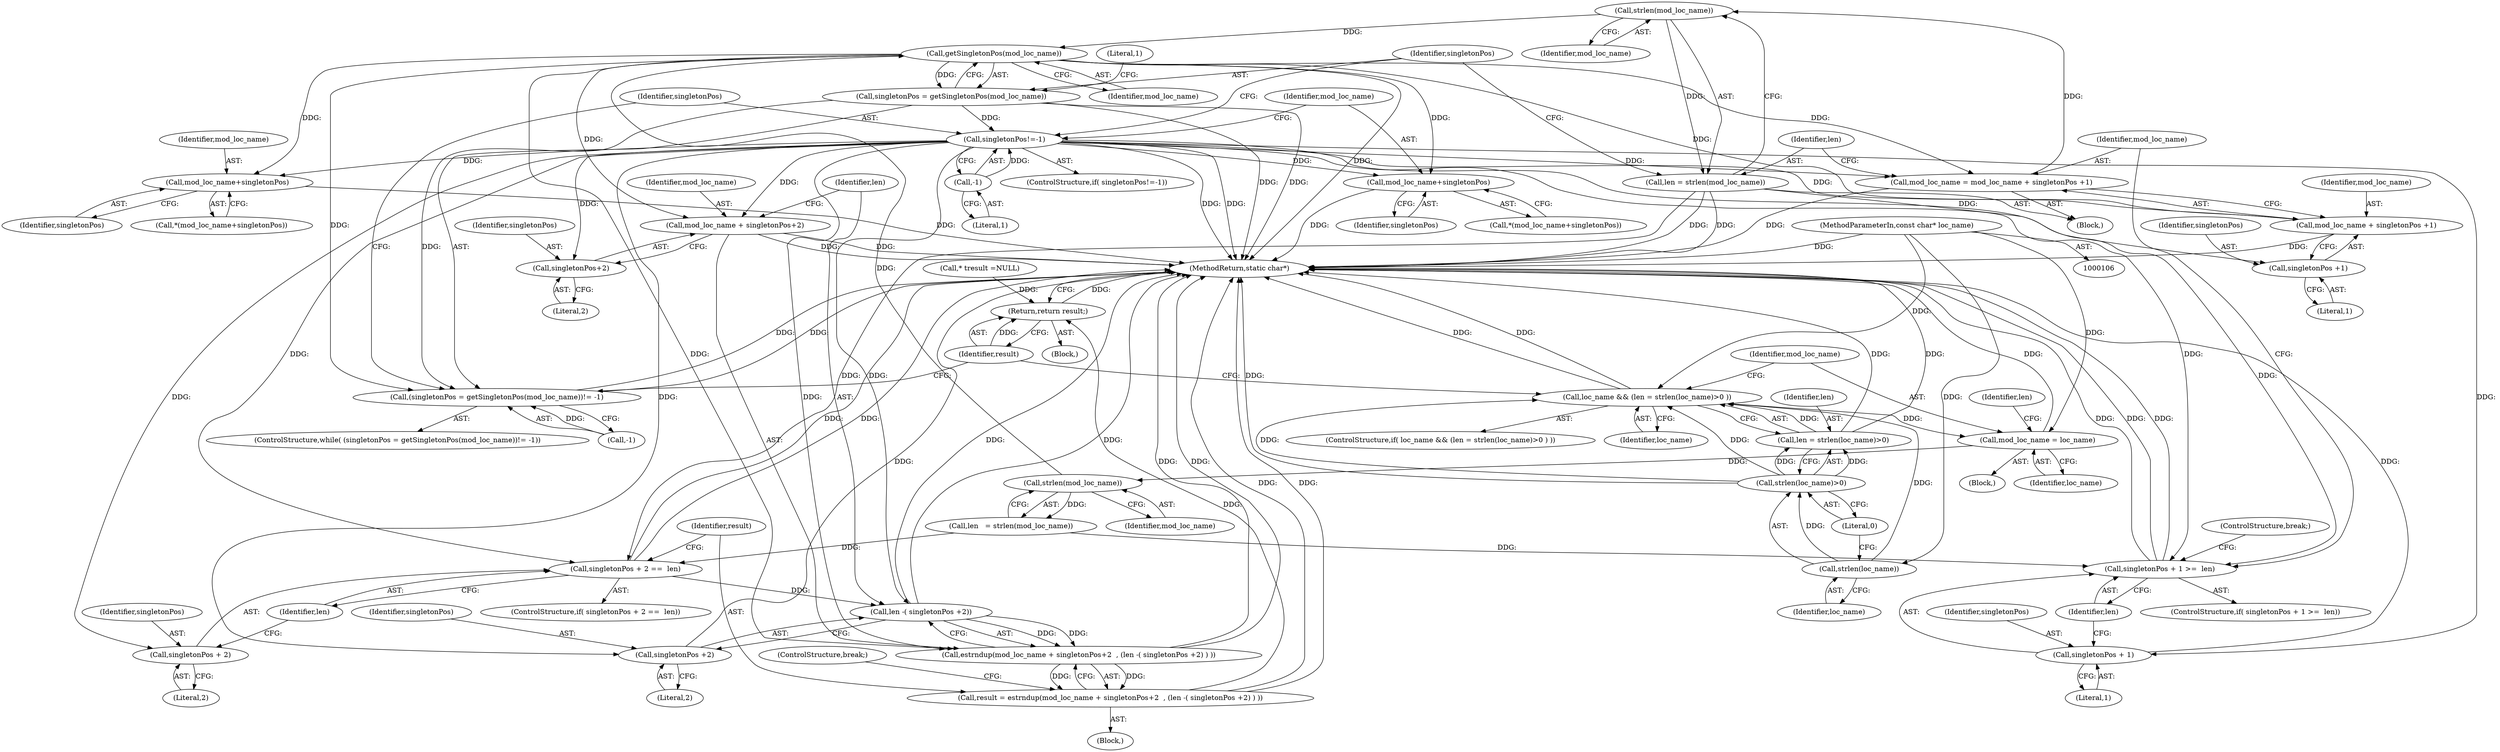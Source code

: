 digraph "1_php-src_97eff7eb57fc2320c267a949cffd622c38712484?w=1_24@API" {
"1000216" [label="(Call,strlen(mod_loc_name))"];
"1000207" [label="(Call,mod_loc_name = mod_loc_name + singletonPos +1)"];
"1000146" [label="(Call,getSingletonPos(mod_loc_name))"];
"1000216" [label="(Call,strlen(mod_loc_name))"];
"1000140" [label="(Call,strlen(mod_loc_name))"];
"1000135" [label="(Call,mod_loc_name = loc_name)"];
"1000126" [label="(Call,loc_name && (len = strlen(loc_name)>0 ))"];
"1000131" [label="(Call,strlen(loc_name))"];
"1000107" [label="(MethodParameterIn,const char* loc_name)"];
"1000128" [label="(Call,len = strlen(loc_name)>0)"];
"1000130" [label="(Call,strlen(loc_name)>0)"];
"1000152" [label="(Call,singletonPos!=-1)"];
"1000144" [label="(Call,singletonPos = getSingletonPos(mod_loc_name))"];
"1000154" [label="(Call,-1)"];
"1000143" [label="(Call,(singletonPos = getSingletonPos(mod_loc_name))!= -1)"];
"1000161" [label="(Call,mod_loc_name+singletonPos)"];
"1000167" [label="(Call,mod_loc_name+singletonPos)"];
"1000173" [label="(Call,singletonPos + 2 ==  len)"];
"1000189" [label="(Call,len -( singletonPos +2))"];
"1000183" [label="(Call,estrndup(mod_loc_name + singletonPos+2  , (len -( singletonPos +2) ) ))"];
"1000181" [label="(Call,result = estrndup(mod_loc_name + singletonPos+2  , (len -( singletonPos +2) ) ))"];
"1000218" [label="(Return,return result;)"];
"1000174" [label="(Call,singletonPos + 2)"];
"1000184" [label="(Call,mod_loc_name + singletonPos+2)"];
"1000186" [label="(Call,singletonPos+2)"];
"1000191" [label="(Call,singletonPos +2)"];
"1000198" [label="(Call,singletonPos + 1 >=  len)"];
"1000199" [label="(Call,singletonPos + 1)"];
"1000214" [label="(Call,len = strlen(mod_loc_name))"];
"1000209" [label="(Call,mod_loc_name + singletonPos +1)"];
"1000211" [label="(Call,singletonPos +1)"];
"1000135" [label="(Call,mod_loc_name = loc_name)"];
"1000219" [label="(Identifier,result)"];
"1000163" [label="(Identifier,singletonPos)"];
"1000191" [label="(Call,singletonPos +2)"];
"1000161" [label="(Call,mod_loc_name+singletonPos)"];
"1000213" [label="(Literal,1)"];
"1000176" [label="(Literal,2)"];
"1000199" [label="(Call,singletonPos + 1)"];
"1000107" [label="(MethodParameterIn,const char* loc_name)"];
"1000125" [label="(ControlStructure,if( loc_name && (len = strlen(loc_name)>0 ) ))"];
"1000192" [label="(Identifier,singletonPos)"];
"1000143" [label="(Call,(singletonPos = getSingletonPos(mod_loc_name))!= -1)"];
"1000154" [label="(Call,-1)"];
"1000134" [label="(Block,)"];
"1000172" [label="(ControlStructure,if( singletonPos + 2 ==  len))"];
"1000186" [label="(Call,singletonPos+2)"];
"1000147" [label="(Identifier,mod_loc_name)"];
"1000183" [label="(Call,estrndup(mod_loc_name + singletonPos+2  , (len -( singletonPos +2) ) ))"];
"1000212" [label="(Identifier,singletonPos)"];
"1000185" [label="(Identifier,mod_loc_name)"];
"1000166" [label="(Call,*(mod_loc_name+singletonPos))"];
"1000142" [label="(ControlStructure,while( (singletonPos = getSingletonPos(mod_loc_name))!= -1))"];
"1000127" [label="(Identifier,loc_name)"];
"1000132" [label="(Identifier,loc_name)"];
"1000177" [label="(Identifier,len)"];
"1000211" [label="(Call,singletonPos +1)"];
"1000148" [label="(Call,-1)"];
"1000140" [label="(Call,strlen(mod_loc_name))"];
"1000167" [label="(Call,mod_loc_name+singletonPos)"];
"1000131" [label="(Call,strlen(loc_name))"];
"1000174" [label="(Call,singletonPos + 2)"];
"1000149" [label="(Literal,1)"];
"1000184" [label="(Call,mod_loc_name + singletonPos+2)"];
"1000190" [label="(Identifier,len)"];
"1000182" [label="(Identifier,result)"];
"1000141" [label="(Identifier,mod_loc_name)"];
"1000151" [label="(ControlStructure,if( singletonPos!=-1))"];
"1000126" [label="(Call,loc_name && (len = strlen(loc_name)>0 ))"];
"1000139" [label="(Identifier,len)"];
"1000207" [label="(Call,mod_loc_name = mod_loc_name + singletonPos +1)"];
"1000160" [label="(Call,*(mod_loc_name+singletonPos))"];
"1000217" [label="(Identifier,mod_loc_name)"];
"1000138" [label="(Call,len   = strlen(mod_loc_name))"];
"1000129" [label="(Identifier,len)"];
"1000128" [label="(Call,len = strlen(loc_name)>0)"];
"1000187" [label="(Identifier,singletonPos)"];
"1000215" [label="(Identifier,len)"];
"1000201" [label="(Literal,1)"];
"1000130" [label="(Call,strlen(loc_name)>0)"];
"1000169" [label="(Identifier,singletonPos)"];
"1000189" [label="(Call,len -( singletonPos +2))"];
"1000209" [label="(Call,mod_loc_name + singletonPos +1)"];
"1000136" [label="(Identifier,mod_loc_name)"];
"1000168" [label="(Identifier,mod_loc_name)"];
"1000188" [label="(Literal,2)"];
"1000181" [label="(Call,result = estrndup(mod_loc_name + singletonPos+2  , (len -( singletonPos +2) ) ))"];
"1000200" [label="(Identifier,singletonPos)"];
"1000206" [label="(Block,)"];
"1000110" [label="(Call,* \tresult =NULL)"];
"1000220" [label="(MethodReturn,static char*)"];
"1000153" [label="(Identifier,singletonPos)"];
"1000218" [label="(Return,return result;)"];
"1000180" [label="(Block,)"];
"1000144" [label="(Call,singletonPos = getSingletonPos(mod_loc_name))"];
"1000137" [label="(Identifier,loc_name)"];
"1000202" [label="(Identifier,len)"];
"1000198" [label="(Call,singletonPos + 1 >=  len)"];
"1000197" [label="(ControlStructure,if( singletonPos + 1 >=  len))"];
"1000146" [label="(Call,getSingletonPos(mod_loc_name))"];
"1000175" [label="(Identifier,singletonPos)"];
"1000162" [label="(Identifier,mod_loc_name)"];
"1000155" [label="(Literal,1)"];
"1000194" [label="(ControlStructure,break;)"];
"1000108" [label="(Block,)"];
"1000204" [label="(ControlStructure,break;)"];
"1000214" [label="(Call,len = strlen(mod_loc_name))"];
"1000216" [label="(Call,strlen(mod_loc_name))"];
"1000210" [label="(Identifier,mod_loc_name)"];
"1000133" [label="(Literal,0)"];
"1000173" [label="(Call,singletonPos + 2 ==  len)"];
"1000208" [label="(Identifier,mod_loc_name)"];
"1000145" [label="(Identifier,singletonPos)"];
"1000193" [label="(Literal,2)"];
"1000152" [label="(Call,singletonPos!=-1)"];
"1000216" -> "1000214"  [label="AST: "];
"1000216" -> "1000217"  [label="CFG: "];
"1000217" -> "1000216"  [label="AST: "];
"1000214" -> "1000216"  [label="CFG: "];
"1000216" -> "1000146"  [label="DDG: "];
"1000216" -> "1000214"  [label="DDG: "];
"1000207" -> "1000216"  [label="DDG: "];
"1000207" -> "1000206"  [label="AST: "];
"1000207" -> "1000209"  [label="CFG: "];
"1000208" -> "1000207"  [label="AST: "];
"1000209" -> "1000207"  [label="AST: "];
"1000215" -> "1000207"  [label="CFG: "];
"1000207" -> "1000220"  [label="DDG: "];
"1000146" -> "1000207"  [label="DDG: "];
"1000152" -> "1000207"  [label="DDG: "];
"1000146" -> "1000144"  [label="AST: "];
"1000146" -> "1000147"  [label="CFG: "];
"1000147" -> "1000146"  [label="AST: "];
"1000144" -> "1000146"  [label="CFG: "];
"1000146" -> "1000220"  [label="DDG: "];
"1000146" -> "1000143"  [label="DDG: "];
"1000146" -> "1000144"  [label="DDG: "];
"1000140" -> "1000146"  [label="DDG: "];
"1000146" -> "1000161"  [label="DDG: "];
"1000146" -> "1000167"  [label="DDG: "];
"1000146" -> "1000183"  [label="DDG: "];
"1000146" -> "1000184"  [label="DDG: "];
"1000146" -> "1000209"  [label="DDG: "];
"1000140" -> "1000138"  [label="AST: "];
"1000140" -> "1000141"  [label="CFG: "];
"1000141" -> "1000140"  [label="AST: "];
"1000138" -> "1000140"  [label="CFG: "];
"1000140" -> "1000138"  [label="DDG: "];
"1000135" -> "1000140"  [label="DDG: "];
"1000135" -> "1000134"  [label="AST: "];
"1000135" -> "1000137"  [label="CFG: "];
"1000136" -> "1000135"  [label="AST: "];
"1000137" -> "1000135"  [label="AST: "];
"1000139" -> "1000135"  [label="CFG: "];
"1000135" -> "1000220"  [label="DDG: "];
"1000126" -> "1000135"  [label="DDG: "];
"1000107" -> "1000135"  [label="DDG: "];
"1000126" -> "1000125"  [label="AST: "];
"1000126" -> "1000127"  [label="CFG: "];
"1000126" -> "1000128"  [label="CFG: "];
"1000127" -> "1000126"  [label="AST: "];
"1000128" -> "1000126"  [label="AST: "];
"1000136" -> "1000126"  [label="CFG: "];
"1000219" -> "1000126"  [label="CFG: "];
"1000126" -> "1000220"  [label="DDG: "];
"1000126" -> "1000220"  [label="DDG: "];
"1000131" -> "1000126"  [label="DDG: "];
"1000107" -> "1000126"  [label="DDG: "];
"1000128" -> "1000126"  [label="DDG: "];
"1000130" -> "1000126"  [label="DDG: "];
"1000130" -> "1000126"  [label="DDG: "];
"1000131" -> "1000130"  [label="AST: "];
"1000131" -> "1000132"  [label="CFG: "];
"1000132" -> "1000131"  [label="AST: "];
"1000133" -> "1000131"  [label="CFG: "];
"1000131" -> "1000130"  [label="DDG: "];
"1000107" -> "1000131"  [label="DDG: "];
"1000107" -> "1000106"  [label="AST: "];
"1000107" -> "1000220"  [label="DDG: "];
"1000128" -> "1000130"  [label="CFG: "];
"1000129" -> "1000128"  [label="AST: "];
"1000130" -> "1000128"  [label="AST: "];
"1000128" -> "1000220"  [label="DDG: "];
"1000128" -> "1000220"  [label="DDG: "];
"1000130" -> "1000128"  [label="DDG: "];
"1000130" -> "1000128"  [label="DDG: "];
"1000130" -> "1000133"  [label="CFG: "];
"1000133" -> "1000130"  [label="AST: "];
"1000130" -> "1000220"  [label="DDG: "];
"1000152" -> "1000151"  [label="AST: "];
"1000152" -> "1000154"  [label="CFG: "];
"1000153" -> "1000152"  [label="AST: "];
"1000154" -> "1000152"  [label="AST: "];
"1000145" -> "1000152"  [label="CFG: "];
"1000162" -> "1000152"  [label="CFG: "];
"1000152" -> "1000220"  [label="DDG: "];
"1000152" -> "1000220"  [label="DDG: "];
"1000144" -> "1000152"  [label="DDG: "];
"1000154" -> "1000152"  [label="DDG: "];
"1000152" -> "1000161"  [label="DDG: "];
"1000152" -> "1000167"  [label="DDG: "];
"1000152" -> "1000173"  [label="DDG: "];
"1000152" -> "1000174"  [label="DDG: "];
"1000152" -> "1000183"  [label="DDG: "];
"1000152" -> "1000184"  [label="DDG: "];
"1000152" -> "1000186"  [label="DDG: "];
"1000152" -> "1000189"  [label="DDG: "];
"1000152" -> "1000191"  [label="DDG: "];
"1000152" -> "1000198"  [label="DDG: "];
"1000152" -> "1000199"  [label="DDG: "];
"1000152" -> "1000209"  [label="DDG: "];
"1000152" -> "1000211"  [label="DDG: "];
"1000144" -> "1000143"  [label="AST: "];
"1000145" -> "1000144"  [label="AST: "];
"1000149" -> "1000144"  [label="CFG: "];
"1000144" -> "1000220"  [label="DDG: "];
"1000144" -> "1000220"  [label="DDG: "];
"1000144" -> "1000143"  [label="DDG: "];
"1000154" -> "1000155"  [label="CFG: "];
"1000155" -> "1000154"  [label="AST: "];
"1000143" -> "1000142"  [label="AST: "];
"1000143" -> "1000148"  [label="CFG: "];
"1000148" -> "1000143"  [label="AST: "];
"1000153" -> "1000143"  [label="CFG: "];
"1000219" -> "1000143"  [label="CFG: "];
"1000143" -> "1000220"  [label="DDG: "];
"1000143" -> "1000220"  [label="DDG: "];
"1000148" -> "1000143"  [label="DDG: "];
"1000161" -> "1000160"  [label="AST: "];
"1000161" -> "1000163"  [label="CFG: "];
"1000162" -> "1000161"  [label="AST: "];
"1000163" -> "1000161"  [label="AST: "];
"1000160" -> "1000161"  [label="CFG: "];
"1000161" -> "1000220"  [label="DDG: "];
"1000167" -> "1000166"  [label="AST: "];
"1000167" -> "1000169"  [label="CFG: "];
"1000168" -> "1000167"  [label="AST: "];
"1000169" -> "1000167"  [label="AST: "];
"1000166" -> "1000167"  [label="CFG: "];
"1000167" -> "1000220"  [label="DDG: "];
"1000173" -> "1000172"  [label="AST: "];
"1000173" -> "1000177"  [label="CFG: "];
"1000174" -> "1000173"  [label="AST: "];
"1000177" -> "1000173"  [label="AST: "];
"1000182" -> "1000173"  [label="CFG: "];
"1000173" -> "1000220"  [label="DDG: "];
"1000173" -> "1000220"  [label="DDG: "];
"1000138" -> "1000173"  [label="DDG: "];
"1000214" -> "1000173"  [label="DDG: "];
"1000173" -> "1000189"  [label="DDG: "];
"1000189" -> "1000183"  [label="AST: "];
"1000189" -> "1000191"  [label="CFG: "];
"1000190" -> "1000189"  [label="AST: "];
"1000191" -> "1000189"  [label="AST: "];
"1000183" -> "1000189"  [label="CFG: "];
"1000189" -> "1000220"  [label="DDG: "];
"1000189" -> "1000220"  [label="DDG: "];
"1000189" -> "1000183"  [label="DDG: "];
"1000189" -> "1000183"  [label="DDG: "];
"1000183" -> "1000181"  [label="AST: "];
"1000184" -> "1000183"  [label="AST: "];
"1000181" -> "1000183"  [label="CFG: "];
"1000183" -> "1000220"  [label="DDG: "];
"1000183" -> "1000220"  [label="DDG: "];
"1000183" -> "1000181"  [label="DDG: "];
"1000183" -> "1000181"  [label="DDG: "];
"1000181" -> "1000180"  [label="AST: "];
"1000182" -> "1000181"  [label="AST: "];
"1000194" -> "1000181"  [label="CFG: "];
"1000181" -> "1000220"  [label="DDG: "];
"1000181" -> "1000220"  [label="DDG: "];
"1000181" -> "1000218"  [label="DDG: "];
"1000218" -> "1000108"  [label="AST: "];
"1000218" -> "1000219"  [label="CFG: "];
"1000219" -> "1000218"  [label="AST: "];
"1000220" -> "1000218"  [label="CFG: "];
"1000218" -> "1000220"  [label="DDG: "];
"1000219" -> "1000218"  [label="DDG: "];
"1000110" -> "1000218"  [label="DDG: "];
"1000174" -> "1000176"  [label="CFG: "];
"1000175" -> "1000174"  [label="AST: "];
"1000176" -> "1000174"  [label="AST: "];
"1000177" -> "1000174"  [label="CFG: "];
"1000184" -> "1000186"  [label="CFG: "];
"1000185" -> "1000184"  [label="AST: "];
"1000186" -> "1000184"  [label="AST: "];
"1000190" -> "1000184"  [label="CFG: "];
"1000184" -> "1000220"  [label="DDG: "];
"1000184" -> "1000220"  [label="DDG: "];
"1000186" -> "1000188"  [label="CFG: "];
"1000187" -> "1000186"  [label="AST: "];
"1000188" -> "1000186"  [label="AST: "];
"1000191" -> "1000193"  [label="CFG: "];
"1000192" -> "1000191"  [label="AST: "];
"1000193" -> "1000191"  [label="AST: "];
"1000191" -> "1000220"  [label="DDG: "];
"1000198" -> "1000197"  [label="AST: "];
"1000198" -> "1000202"  [label="CFG: "];
"1000199" -> "1000198"  [label="AST: "];
"1000202" -> "1000198"  [label="AST: "];
"1000204" -> "1000198"  [label="CFG: "];
"1000208" -> "1000198"  [label="CFG: "];
"1000198" -> "1000220"  [label="DDG: "];
"1000198" -> "1000220"  [label="DDG: "];
"1000198" -> "1000220"  [label="DDG: "];
"1000138" -> "1000198"  [label="DDG: "];
"1000214" -> "1000198"  [label="DDG: "];
"1000199" -> "1000201"  [label="CFG: "];
"1000200" -> "1000199"  [label="AST: "];
"1000201" -> "1000199"  [label="AST: "];
"1000202" -> "1000199"  [label="CFG: "];
"1000199" -> "1000220"  [label="DDG: "];
"1000214" -> "1000206"  [label="AST: "];
"1000215" -> "1000214"  [label="AST: "];
"1000145" -> "1000214"  [label="CFG: "];
"1000214" -> "1000220"  [label="DDG: "];
"1000214" -> "1000220"  [label="DDG: "];
"1000209" -> "1000211"  [label="CFG: "];
"1000210" -> "1000209"  [label="AST: "];
"1000211" -> "1000209"  [label="AST: "];
"1000209" -> "1000220"  [label="DDG: "];
"1000211" -> "1000213"  [label="CFG: "];
"1000212" -> "1000211"  [label="AST: "];
"1000213" -> "1000211"  [label="AST: "];
}
